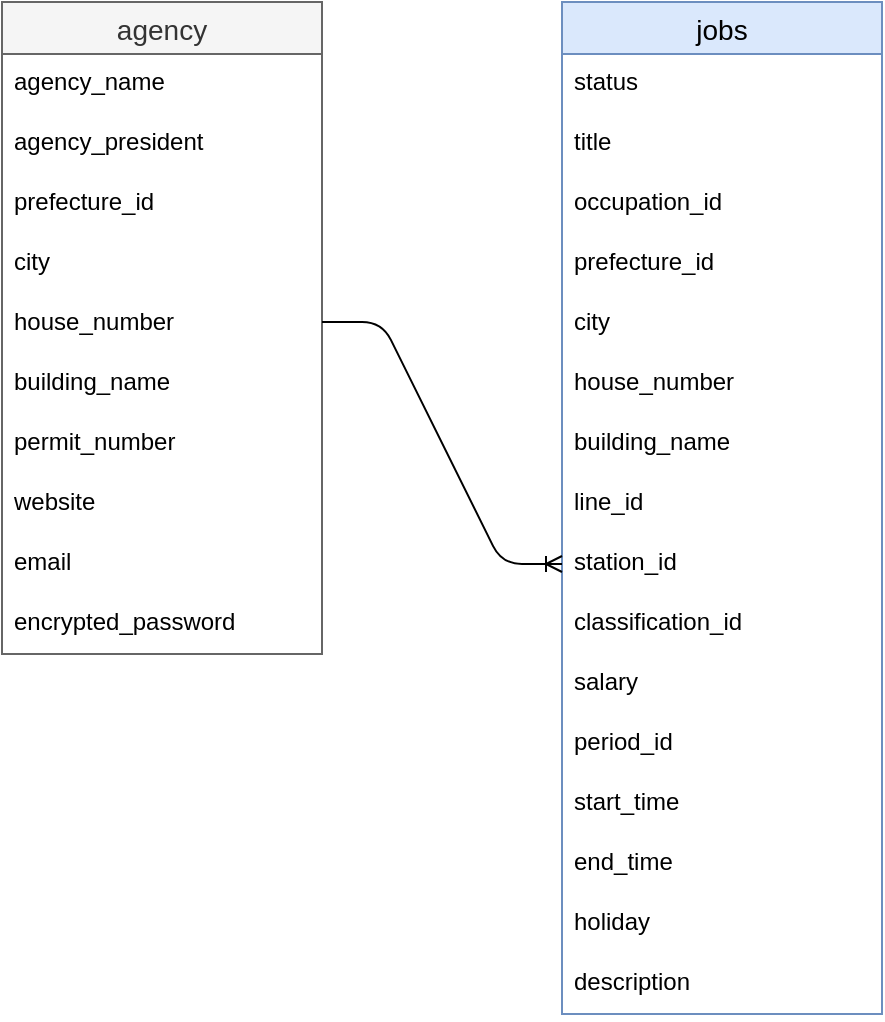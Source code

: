 <mxfile>
    <diagram id="SwYqyB3hMxwUvX8YHwRZ" name="ER図">
        <mxGraphModel dx="52" dy="542" grid="1" gridSize="10" guides="1" tooltips="1" connect="0" arrows="1" fold="1" page="1" pageScale="1" pageWidth="827" pageHeight="1169" math="0" shadow="0">
            <root>
                <mxCell id="0"/>
                <mxCell id="1" parent="0"/>
                <mxCell id="2" value="jobs" style="swimlane;fontStyle=0;childLayout=stackLayout;horizontal=1;startSize=26;horizontalStack=0;resizeParent=1;resizeParentMax=0;resizeLast=0;collapsible=1;marginBottom=0;align=center;fontSize=14;fillColor=#dae8fc;strokeColor=#6c8ebf;fontColor=#000000;" parent="1" vertex="1">
                    <mxGeometry x="400" y="40" width="160" height="506" as="geometry"/>
                </mxCell>
                <mxCell id="3" value="status" style="text;strokeColor=none;fillColor=none;spacingLeft=4;spacingRight=4;overflow=hidden;rotatable=0;points=[[0,0.5],[1,0.5]];portConstraint=eastwest;fontSize=12;" parent="2" vertex="1">
                    <mxGeometry y="26" width="160" height="30" as="geometry"/>
                </mxCell>
                <mxCell id="4" value="title" style="text;strokeColor=none;fillColor=none;spacingLeft=4;spacingRight=4;overflow=hidden;rotatable=0;points=[[0,0.5],[1,0.5]];portConstraint=eastwest;fontSize=12;" parent="2" vertex="1">
                    <mxGeometry y="56" width="160" height="30" as="geometry"/>
                </mxCell>
                <mxCell id="5" value="occupation_id" style="text;strokeColor=none;fillColor=none;spacingLeft=4;spacingRight=4;overflow=hidden;rotatable=0;points=[[0,0.5],[1,0.5]];portConstraint=eastwest;fontSize=12;" parent="2" vertex="1">
                    <mxGeometry y="86" width="160" height="30" as="geometry"/>
                </mxCell>
                <mxCell id="6" value="prefecture_id" style="text;strokeColor=none;fillColor=none;spacingLeft=4;spacingRight=4;overflow=hidden;rotatable=0;points=[[0,0.5],[1,0.5]];portConstraint=eastwest;fontSize=12;" parent="2" vertex="1">
                    <mxGeometry y="116" width="160" height="30" as="geometry"/>
                </mxCell>
                <mxCell id="7" value="city" style="text;strokeColor=none;fillColor=none;spacingLeft=4;spacingRight=4;overflow=hidden;rotatable=0;points=[[0,0.5],[1,0.5]];portConstraint=eastwest;fontSize=12;" parent="2" vertex="1">
                    <mxGeometry y="146" width="160" height="30" as="geometry"/>
                </mxCell>
                <mxCell id="8" value="house_number" style="text;strokeColor=none;fillColor=none;spacingLeft=4;spacingRight=4;overflow=hidden;rotatable=0;points=[[0,0.5],[1,0.5]];portConstraint=eastwest;fontSize=12;" parent="2" vertex="1">
                    <mxGeometry y="176" width="160" height="30" as="geometry"/>
                </mxCell>
                <mxCell id="9" value="building_name" style="text;strokeColor=none;fillColor=none;spacingLeft=4;spacingRight=4;overflow=hidden;rotatable=0;points=[[0,0.5],[1,0.5]];portConstraint=eastwest;fontSize=12;" parent="2" vertex="1">
                    <mxGeometry y="206" width="160" height="30" as="geometry"/>
                </mxCell>
                <mxCell id="10" value="line_id" style="text;strokeColor=none;fillColor=none;spacingLeft=4;spacingRight=4;overflow=hidden;rotatable=0;points=[[0,0.5],[1,0.5]];portConstraint=eastwest;fontSize=12;" parent="2" vertex="1">
                    <mxGeometry y="236" width="160" height="30" as="geometry"/>
                </mxCell>
                <mxCell id="11" value="station_id" style="text;strokeColor=none;fillColor=none;spacingLeft=4;spacingRight=4;overflow=hidden;rotatable=0;points=[[0,0.5],[1,0.5]];portConstraint=eastwest;fontSize=12;sketch=1;" parent="2" vertex="1">
                    <mxGeometry y="266" width="160" height="30" as="geometry"/>
                </mxCell>
                <mxCell id="12" value="classification_id" style="text;strokeColor=none;fillColor=none;spacingLeft=4;spacingRight=4;overflow=hidden;rotatable=0;points=[[0,0.5],[1,0.5]];portConstraint=eastwest;fontSize=12;" parent="2" vertex="1">
                    <mxGeometry y="296" width="160" height="30" as="geometry"/>
                </mxCell>
                <mxCell id="13" value="salary" style="text;strokeColor=none;fillColor=none;spacingLeft=4;spacingRight=4;overflow=hidden;rotatable=0;points=[[0,0.5],[1,0.5]];portConstraint=eastwest;fontSize=12;" parent="2" vertex="1">
                    <mxGeometry y="326" width="160" height="30" as="geometry"/>
                </mxCell>
                <mxCell id="14" value="period_id" style="text;strokeColor=none;fillColor=none;spacingLeft=4;spacingRight=4;overflow=hidden;rotatable=0;points=[[0,0.5],[1,0.5]];portConstraint=eastwest;fontSize=12;" parent="2" vertex="1">
                    <mxGeometry y="356" width="160" height="30" as="geometry"/>
                </mxCell>
                <mxCell id="15" value="start_time" style="text;strokeColor=none;fillColor=none;spacingLeft=4;spacingRight=4;overflow=hidden;rotatable=0;points=[[0,0.5],[1,0.5]];portConstraint=eastwest;fontSize=12;" parent="2" vertex="1">
                    <mxGeometry y="386" width="160" height="30" as="geometry"/>
                </mxCell>
                <mxCell id="17" value="end_time" style="text;strokeColor=none;fillColor=none;spacingLeft=4;spacingRight=4;overflow=hidden;rotatable=0;points=[[0,0.5],[1,0.5]];portConstraint=eastwest;fontSize=12;" parent="2" vertex="1">
                    <mxGeometry y="416" width="160" height="30" as="geometry"/>
                </mxCell>
                <mxCell id="19" value="holiday" style="text;strokeColor=none;fillColor=none;spacingLeft=4;spacingRight=4;overflow=hidden;rotatable=0;points=[[0,0.5],[1,0.5]];portConstraint=eastwest;fontSize=12;" parent="2" vertex="1">
                    <mxGeometry y="446" width="160" height="30" as="geometry"/>
                </mxCell>
                <mxCell id="20" value="description" style="text;strokeColor=none;fillColor=none;spacingLeft=4;spacingRight=4;overflow=hidden;rotatable=0;points=[[0,0.5],[1,0.5]];portConstraint=eastwest;fontSize=12;" parent="2" vertex="1">
                    <mxGeometry y="476" width="160" height="30" as="geometry"/>
                </mxCell>
                <mxCell id="38" value="agency" style="swimlane;fontStyle=0;childLayout=stackLayout;horizontal=1;startSize=26;horizontalStack=0;resizeParent=1;resizeParentMax=0;resizeLast=0;collapsible=1;marginBottom=0;align=center;fontSize=14;fillColor=#f5f5f5;fontColor=#333333;strokeColor=#666666;" parent="1" vertex="1">
                    <mxGeometry x="120" y="40" width="160" height="326" as="geometry">
                        <mxRectangle x="120" y="40" width="80" height="26" as="alternateBounds"/>
                    </mxGeometry>
                </mxCell>
                <mxCell id="39" value="agency_name" style="text;strokeColor=none;fillColor=none;spacingLeft=4;spacingRight=4;overflow=hidden;rotatable=0;points=[[0,0.5],[1,0.5]];portConstraint=eastwest;fontSize=12;" parent="38" vertex="1">
                    <mxGeometry y="26" width="160" height="30" as="geometry"/>
                </mxCell>
                <mxCell id="46" value="agency_president" style="text;strokeColor=none;fillColor=none;spacingLeft=4;spacingRight=4;overflow=hidden;rotatable=0;points=[[0,0.5],[1,0.5]];portConstraint=eastwest;fontSize=12;" parent="38" vertex="1">
                    <mxGeometry y="56" width="160" height="30" as="geometry"/>
                </mxCell>
                <mxCell id="40" value="prefecture_id" style="text;strokeColor=none;fillColor=none;spacingLeft=4;spacingRight=4;overflow=hidden;rotatable=0;points=[[0,0.5],[1,0.5]];portConstraint=eastwest;fontSize=12;" parent="38" vertex="1">
                    <mxGeometry y="86" width="160" height="30" as="geometry"/>
                </mxCell>
                <mxCell id="41" value="city" style="text;strokeColor=none;fillColor=none;spacingLeft=4;spacingRight=4;overflow=hidden;rotatable=0;points=[[0,0.5],[1,0.5]];portConstraint=eastwest;fontSize=12;" parent="38" vertex="1">
                    <mxGeometry y="116" width="160" height="30" as="geometry"/>
                </mxCell>
                <mxCell id="42" value="house_number" style="text;strokeColor=none;fillColor=none;spacingLeft=4;spacingRight=4;overflow=hidden;rotatable=0;points=[[0,0.5],[1,0.5]];portConstraint=eastwest;fontSize=12;" parent="38" vertex="1">
                    <mxGeometry y="146" width="160" height="30" as="geometry"/>
                </mxCell>
                <mxCell id="43" value="building_name" style="text;strokeColor=none;fillColor=none;spacingLeft=4;spacingRight=4;overflow=hidden;rotatable=0;points=[[0,0.5],[1,0.5]];portConstraint=eastwest;fontSize=12;" parent="38" vertex="1">
                    <mxGeometry y="176" width="160" height="30" as="geometry"/>
                </mxCell>
                <mxCell id="44" value="permit_number" style="text;strokeColor=none;fillColor=none;spacingLeft=4;spacingRight=4;overflow=hidden;rotatable=0;points=[[0,0.5],[1,0.5]];portConstraint=eastwest;fontSize=12;" parent="38" vertex="1">
                    <mxGeometry y="206" width="160" height="30" as="geometry"/>
                </mxCell>
                <mxCell id="45" value="website" style="text;strokeColor=none;fillColor=none;spacingLeft=4;spacingRight=4;overflow=hidden;rotatable=0;points=[[0,0.5],[1,0.5]];portConstraint=eastwest;fontSize=12;" parent="38" vertex="1">
                    <mxGeometry y="236" width="160" height="30" as="geometry"/>
                </mxCell>
                <mxCell id="51" value="email" style="text;strokeColor=none;fillColor=none;spacingLeft=4;spacingRight=4;overflow=hidden;rotatable=0;points=[[0,0.5],[1,0.5]];portConstraint=eastwest;fontSize=12;" parent="38" vertex="1">
                    <mxGeometry y="266" width="160" height="30" as="geometry"/>
                </mxCell>
                <mxCell id="52" value="encrypted_password" style="text;strokeColor=none;fillColor=none;spacingLeft=4;spacingRight=4;overflow=hidden;rotatable=0;points=[[0,0.5],[1,0.5]];portConstraint=eastwest;fontSize=12;" parent="38" vertex="1">
                    <mxGeometry y="296" width="160" height="30" as="geometry"/>
                </mxCell>
                <mxCell id="53" value="" style="edgeStyle=entityRelationEdgeStyle;fontSize=12;html=1;endArrow=ERoneToMany;entryX=0;entryY=0.5;entryDx=0;entryDy=0;" parent="1" target="11" edge="1">
                    <mxGeometry width="100" height="100" relative="1" as="geometry">
                        <mxPoint x="280" y="200" as="sourcePoint"/>
                        <mxPoint x="380" y="100" as="targetPoint"/>
                    </mxGeometry>
                </mxCell>
            </root>
        </mxGraphModel>
    </diagram>
    <diagram id="klbT20RQmjzrCottRCgR" name="画面遷移図">
        <mxGraphModel dx="728" dy="542" grid="1" gridSize="10" guides="1" tooltips="1" connect="1" arrows="1" fold="1" page="1" pageScale="1" pageWidth="827" pageHeight="1169" math="0" shadow="0">
            <root>
                <mxCell id="kXo2SeuQENlj1Kw_wPVj-0"/>
                <mxCell id="kXo2SeuQENlj1Kw_wPVj-1" parent="kXo2SeuQENlj1Kw_wPVj-0"/>
                <mxCell id="kXo2SeuQENlj1Kw_wPVj-2" value="一覧ページ" style="rounded=1;arcSize=10;whiteSpace=wrap;html=1;align=center;" vertex="1" parent="kXo2SeuQENlj1Kw_wPVj-1">
                    <mxGeometry x="40" y="120" width="100" height="40" as="geometry"/>
                </mxCell>
                <mxCell id="kXo2SeuQENlj1Kw_wPVj-3" value="agencyログインページ" style="rounded=1;arcSize=10;whiteSpace=wrap;html=1;align=center;" vertex="1" parent="kXo2SeuQENlj1Kw_wPVj-1">
                    <mxGeometry x="200" y="120" width="140" height="40" as="geometry"/>
                </mxCell>
                <mxCell id="kXo2SeuQENlj1Kw_wPVj-4" value="agency新規登録ページ" style="rounded=1;arcSize=10;whiteSpace=wrap;html=1;align=center;" vertex="1" parent="kXo2SeuQENlj1Kw_wPVj-1">
                    <mxGeometry x="200" y="200" width="140" height="40" as="geometry"/>
                </mxCell>
                <mxCell id="kXo2SeuQENlj1Kw_wPVj-5" value="agencyマイページ" style="rounded=1;arcSize=10;whiteSpace=wrap;html=1;align=center;" vertex="1" parent="kXo2SeuQENlj1Kw_wPVj-1">
                    <mxGeometry x="200" y="280" width="140" height="40" as="geometry"/>
                </mxCell>
                <mxCell id="1gxrwX512RgrrWIlAYDj-1" value="出稿ページ" style="rounded=1;arcSize=10;whiteSpace=wrap;html=1;align=center;" vertex="1" parent="kXo2SeuQENlj1Kw_wPVj-1">
                    <mxGeometry x="200" y="360" width="100" height="40" as="geometry"/>
                </mxCell>
                <mxCell id="1gxrwX512RgrrWIlAYDj-2" value="詳細ページ" style="rounded=1;arcSize=10;whiteSpace=wrap;html=1;align=center;" vertex="1" parent="kXo2SeuQENlj1Kw_wPVj-1">
                    <mxGeometry x="200" y="440" width="100" height="40" as="geometry"/>
                </mxCell>
                <mxCell id="1gxrwX512RgrrWIlAYDj-3" value="編集ページ" style="rounded=1;arcSize=10;whiteSpace=wrap;html=1;align=center;" vertex="1" parent="kXo2SeuQENlj1Kw_wPVj-1">
                    <mxGeometry x="400" y="440" width="100" height="40" as="geometry"/>
                </mxCell>
                <mxCell id="1gxrwX512RgrrWIlAYDj-4" value="削除完了ページ" style="rounded=1;arcSize=10;whiteSpace=wrap;html=1;align=center;" vertex="1" parent="kXo2SeuQENlj1Kw_wPVj-1">
                    <mxGeometry x="400" y="520" width="100" height="40" as="geometry"/>
                </mxCell>
                <mxCell id="1gxrwX512RgrrWIlAYDj-13" value="" style="line;strokeWidth=1;rotatable=0;dashed=0;labelPosition=right;align=left;verticalAlign=middle;spacingTop=0;spacingLeft=6;points=[];portConstraint=eastwest;" vertex="1" parent="kXo2SeuQENlj1Kw_wPVj-1">
                    <mxGeometry x="140" y="135" width="60" height="10" as="geometry"/>
                </mxCell>
                <mxCell id="1gxrwX512RgrrWIlAYDj-14" value="" style="line;strokeWidth=1;rotatable=0;dashed=0;labelPosition=right;align=left;verticalAlign=middle;spacingTop=0;spacingLeft=6;points=[];portConstraint=eastwest;" vertex="1" parent="kXo2SeuQENlj1Kw_wPVj-1">
                    <mxGeometry x="170" y="215" width="30" height="10" as="geometry"/>
                </mxCell>
                <mxCell id="1gxrwX512RgrrWIlAYDj-15" value="" style="line;strokeWidth=1;rotatable=0;dashed=0;labelPosition=right;align=left;verticalAlign=middle;spacingTop=0;spacingLeft=6;points=[];portConstraint=eastwest;" vertex="1" parent="kXo2SeuQENlj1Kw_wPVj-1">
                    <mxGeometry x="170" y="295" width="30" height="10" as="geometry"/>
                </mxCell>
                <mxCell id="1gxrwX512RgrrWIlAYDj-16" value="" style="line;strokeWidth=1;rotatable=0;dashed=0;labelPosition=right;align=left;verticalAlign=middle;spacingTop=0;spacingLeft=6;points=[];portConstraint=eastwest;" vertex="1" parent="kXo2SeuQENlj1Kw_wPVj-1">
                    <mxGeometry x="170" y="375" width="30" height="10" as="geometry"/>
                </mxCell>
                <mxCell id="1gxrwX512RgrrWIlAYDj-17" value="" style="line;strokeWidth=1;rotatable=0;dashed=0;labelPosition=right;align=left;verticalAlign=middle;spacingTop=0;spacingLeft=6;points=[];portConstraint=eastwest;" vertex="1" parent="kXo2SeuQENlj1Kw_wPVj-1">
                    <mxGeometry x="170" y="455" width="30" height="10" as="geometry"/>
                </mxCell>
                <mxCell id="1gxrwX512RgrrWIlAYDj-18" value="" style="line;strokeWidth=1;rotatable=0;dashed=0;labelPosition=right;align=left;verticalAlign=middle;spacingTop=0;spacingLeft=6;points=[];portConstraint=eastwest;" vertex="1" parent="kXo2SeuQENlj1Kw_wPVj-1">
                    <mxGeometry x="350" y="535" width="50" height="10" as="geometry"/>
                </mxCell>
                <mxCell id="1gxrwX512RgrrWIlAYDj-19" value="" style="line;strokeWidth=1;rotatable=0;dashed=0;labelPosition=right;align=left;verticalAlign=middle;spacingTop=0;spacingLeft=6;points=[];portConstraint=eastwest;" vertex="1" parent="kXo2SeuQENlj1Kw_wPVj-1">
                    <mxGeometry x="300" y="455" width="100" height="10" as="geometry"/>
                </mxCell>
                <mxCell id="1gxrwX512RgrrWIlAYDj-20" value="" style="line;strokeWidth=1;rotatable=0;dashed=0;labelPosition=right;align=left;verticalAlign=middle;spacingTop=0;spacingLeft=6;points=[];portConstraint=eastwest;direction=south;" vertex="1" parent="kXo2SeuQENlj1Kw_wPVj-1">
                    <mxGeometry x="127.5" y="140" width="85" height="320" as="geometry"/>
                </mxCell>
                <mxCell id="1gxrwX512RgrrWIlAYDj-21" value="" style="line;strokeWidth=1;rotatable=0;dashed=0;labelPosition=right;align=left;verticalAlign=middle;spacingTop=0;spacingLeft=6;points=[];portConstraint=eastwest;direction=south;" vertex="1" parent="kXo2SeuQENlj1Kw_wPVj-1">
                    <mxGeometry x="345" y="460" width="10" height="80" as="geometry"/>
                </mxCell>
            </root>
        </mxGraphModel>
    </diagram>
</mxfile>
